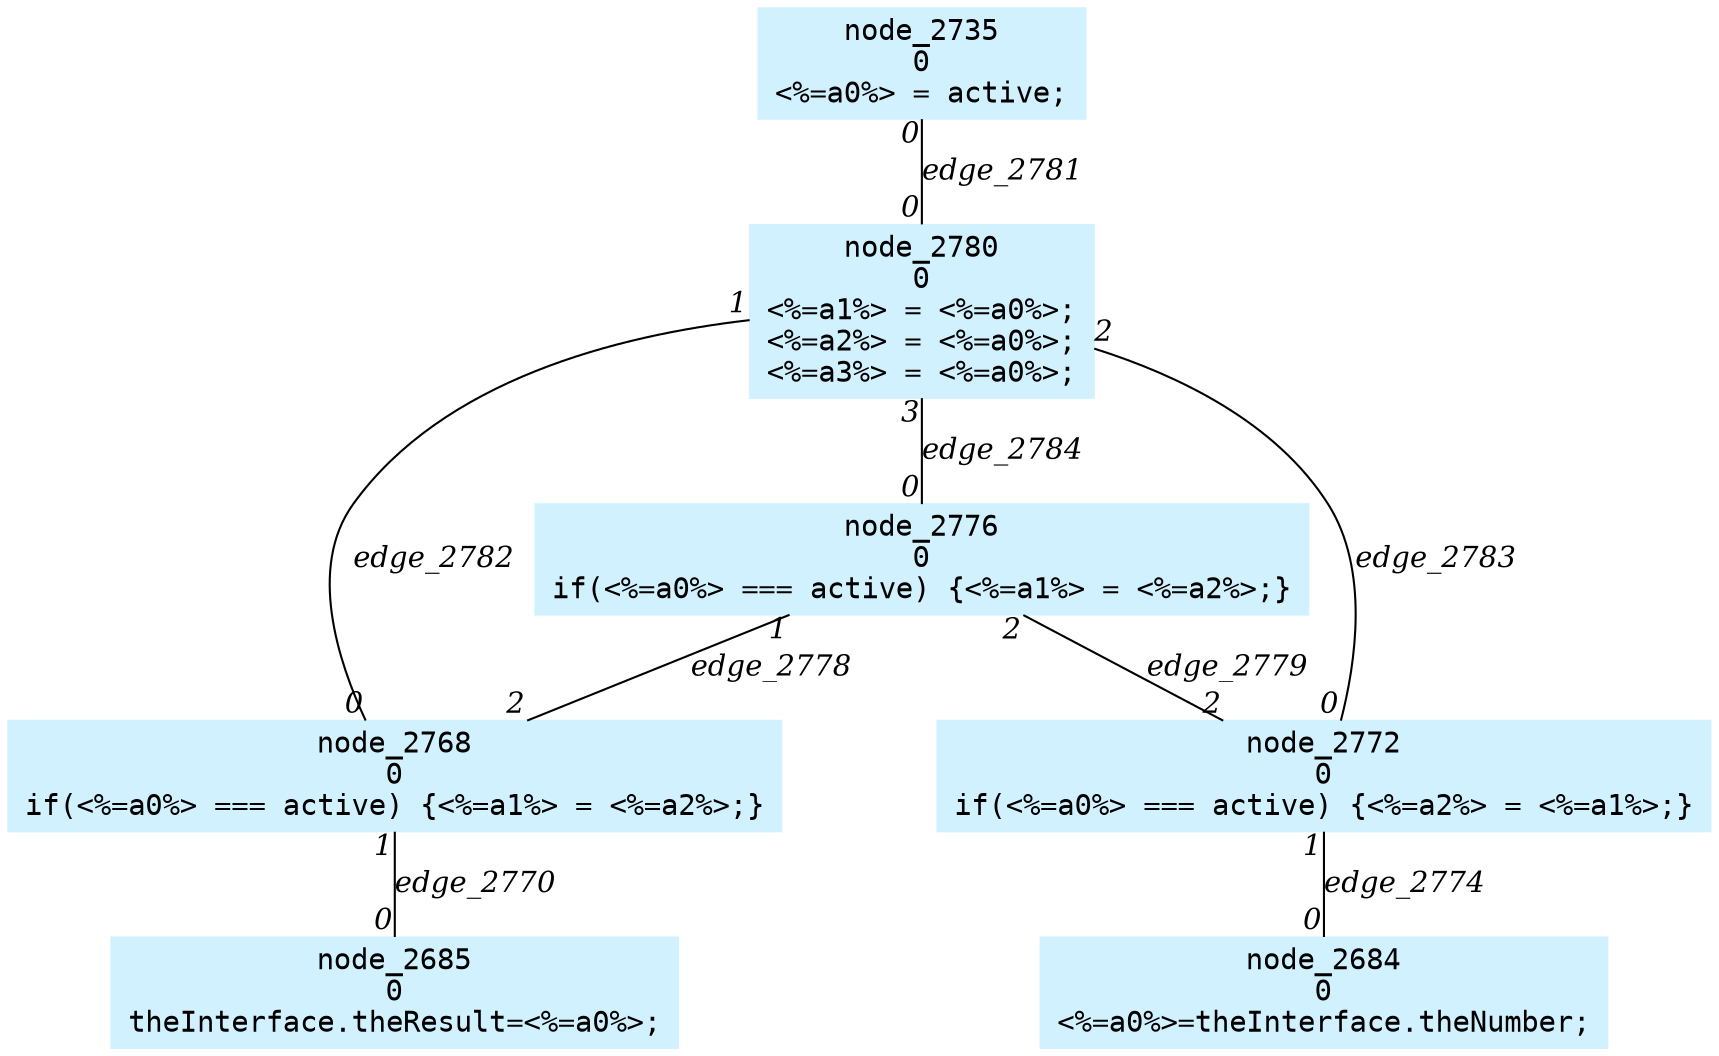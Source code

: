 digraph g{node_2684 [shape=box, style=filled, color="#d1f1ff", fontname="Courier", label="node_2684
0
<%=a0%>=theInterface.theNumber;
" ]
node_2685 [shape=box, style=filled, color="#d1f1ff", fontname="Courier", label="node_2685
0
theInterface.theResult=<%=a0%>;
" ]
node_2735 [shape=box, style=filled, color="#d1f1ff", fontname="Courier", label="node_2735
0
<%=a0%> = active;
" ]
node_2768 [shape=box, style=filled, color="#d1f1ff", fontname="Courier", label="node_2768
0
if(<%=a0%> === active) {<%=a1%> = <%=a2%>;}
" ]
node_2772 [shape=box, style=filled, color="#d1f1ff", fontname="Courier", label="node_2772
0
if(<%=a0%> === active) {<%=a2%> = <%=a1%>;}
" ]
node_2776 [shape=box, style=filled, color="#d1f1ff", fontname="Courier", label="node_2776
0
if(<%=a0%> === active) {<%=a1%> = <%=a2%>;}
" ]
node_2780 [shape=box, style=filled, color="#d1f1ff", fontname="Courier", label="node_2780
0
<%=a1%> = <%=a0%>;
<%=a2%> = <%=a0%>;
<%=a3%> = <%=a0%>;
" ]
node_2768 -> node_2685 [dir=none, arrowHead=none, fontname="Times-Italic", label="edge_2770",  headlabel="0", taillabel="1" ]
node_2772 -> node_2684 [dir=none, arrowHead=none, fontname="Times-Italic", label="edge_2774",  headlabel="0", taillabel="1" ]
node_2776 -> node_2768 [dir=none, arrowHead=none, fontname="Times-Italic", label="edge_2778",  headlabel="2", taillabel="1" ]
node_2776 -> node_2772 [dir=none, arrowHead=none, fontname="Times-Italic", label="edge_2779",  headlabel="2", taillabel="2" ]
node_2735 -> node_2780 [dir=none, arrowHead=none, fontname="Times-Italic", label="edge_2781",  headlabel="0", taillabel="0" ]
node_2780 -> node_2768 [dir=none, arrowHead=none, fontname="Times-Italic", label="edge_2782",  headlabel="0", taillabel="1" ]
node_2780 -> node_2772 [dir=none, arrowHead=none, fontname="Times-Italic", label="edge_2783",  headlabel="0", taillabel="2" ]
node_2780 -> node_2776 [dir=none, arrowHead=none, fontname="Times-Italic", label="edge_2784",  headlabel="0", taillabel="3" ]
}